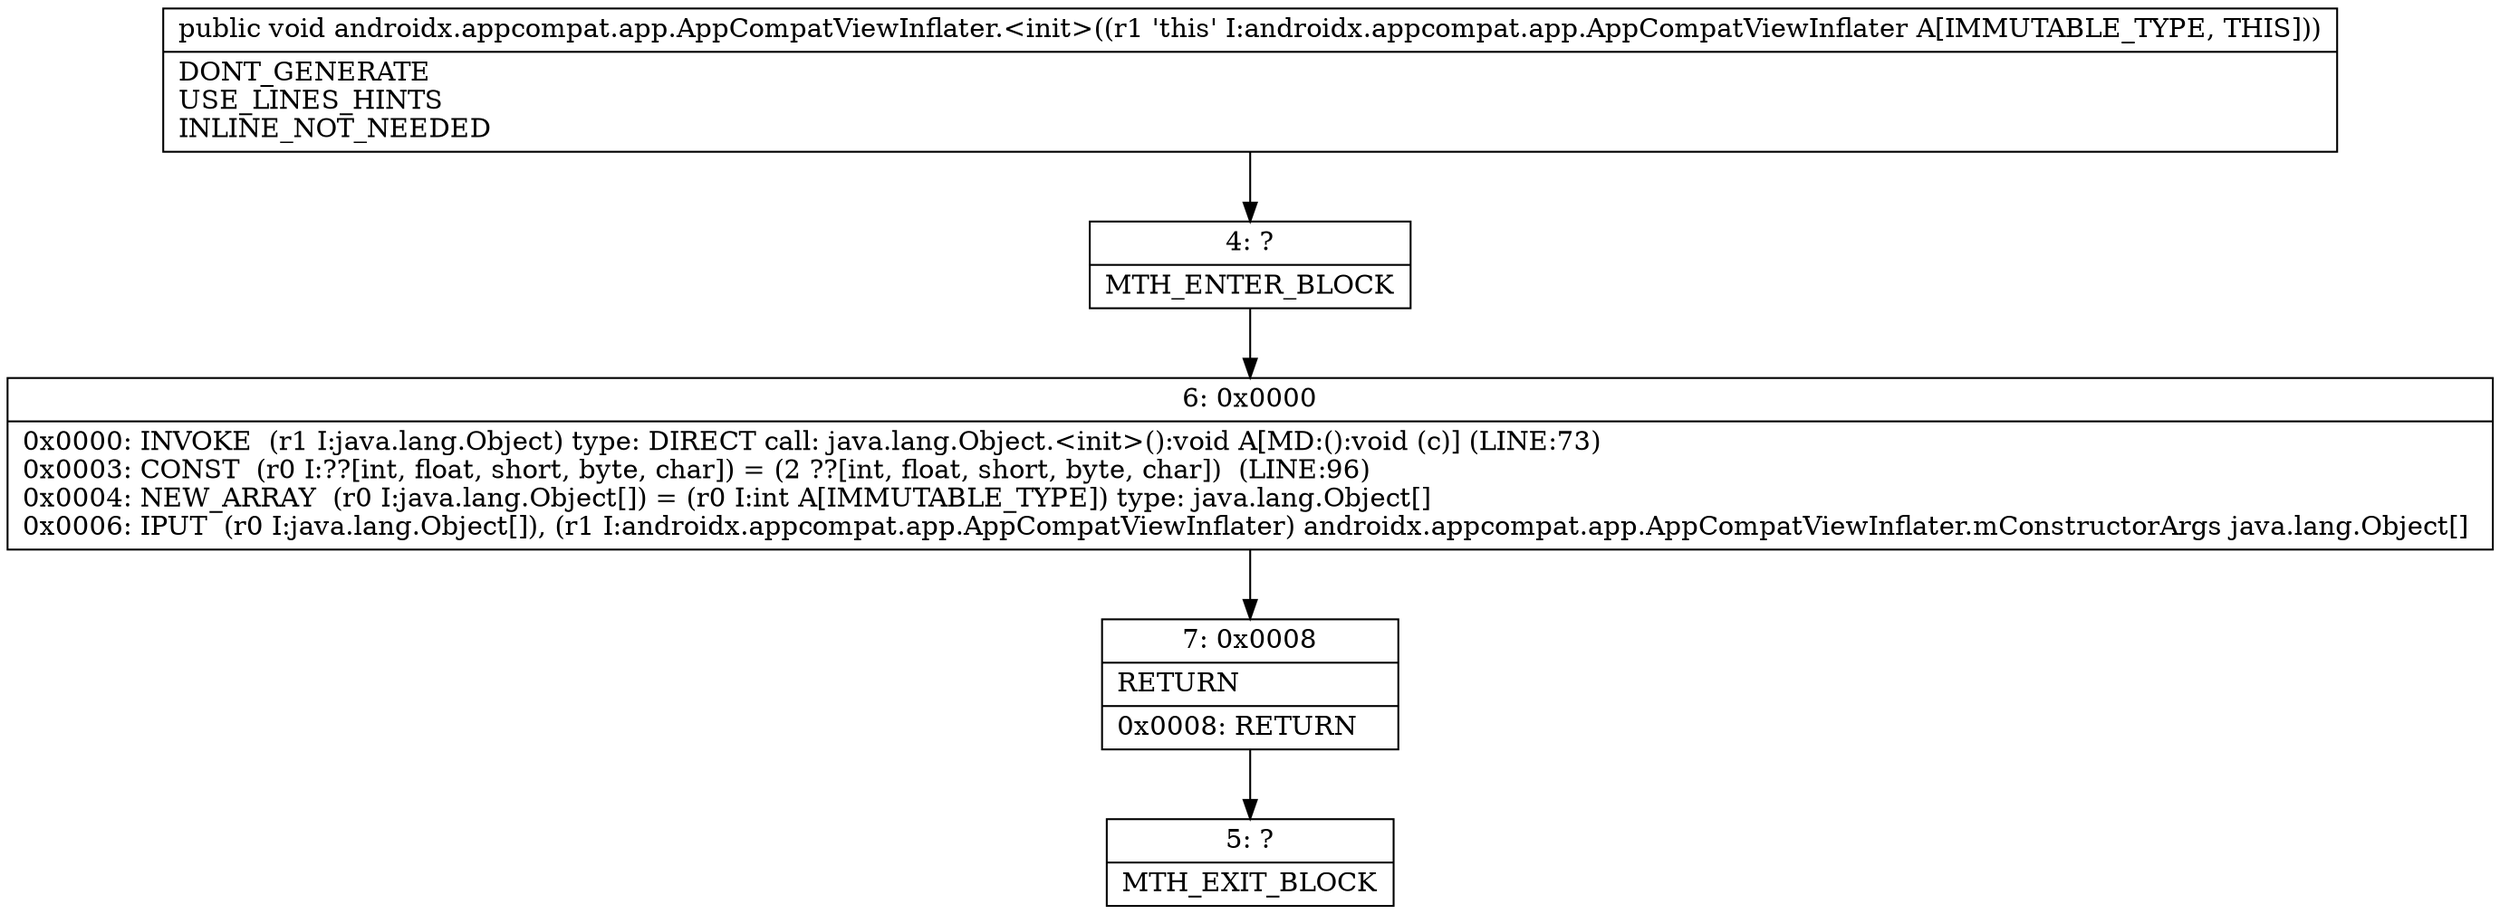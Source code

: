 digraph "CFG forandroidx.appcompat.app.AppCompatViewInflater.\<init\>()V" {
Node_4 [shape=record,label="{4\:\ ?|MTH_ENTER_BLOCK\l}"];
Node_6 [shape=record,label="{6\:\ 0x0000|0x0000: INVOKE  (r1 I:java.lang.Object) type: DIRECT call: java.lang.Object.\<init\>():void A[MD:():void (c)] (LINE:73)\l0x0003: CONST  (r0 I:??[int, float, short, byte, char]) = (2 ??[int, float, short, byte, char])  (LINE:96)\l0x0004: NEW_ARRAY  (r0 I:java.lang.Object[]) = (r0 I:int A[IMMUTABLE_TYPE]) type: java.lang.Object[] \l0x0006: IPUT  (r0 I:java.lang.Object[]), (r1 I:androidx.appcompat.app.AppCompatViewInflater) androidx.appcompat.app.AppCompatViewInflater.mConstructorArgs java.lang.Object[] \l}"];
Node_7 [shape=record,label="{7\:\ 0x0008|RETURN\l|0x0008: RETURN   \l}"];
Node_5 [shape=record,label="{5\:\ ?|MTH_EXIT_BLOCK\l}"];
MethodNode[shape=record,label="{public void androidx.appcompat.app.AppCompatViewInflater.\<init\>((r1 'this' I:androidx.appcompat.app.AppCompatViewInflater A[IMMUTABLE_TYPE, THIS]))  | DONT_GENERATE\lUSE_LINES_HINTS\lINLINE_NOT_NEEDED\l}"];
MethodNode -> Node_4;Node_4 -> Node_6;
Node_6 -> Node_7;
Node_7 -> Node_5;
}

